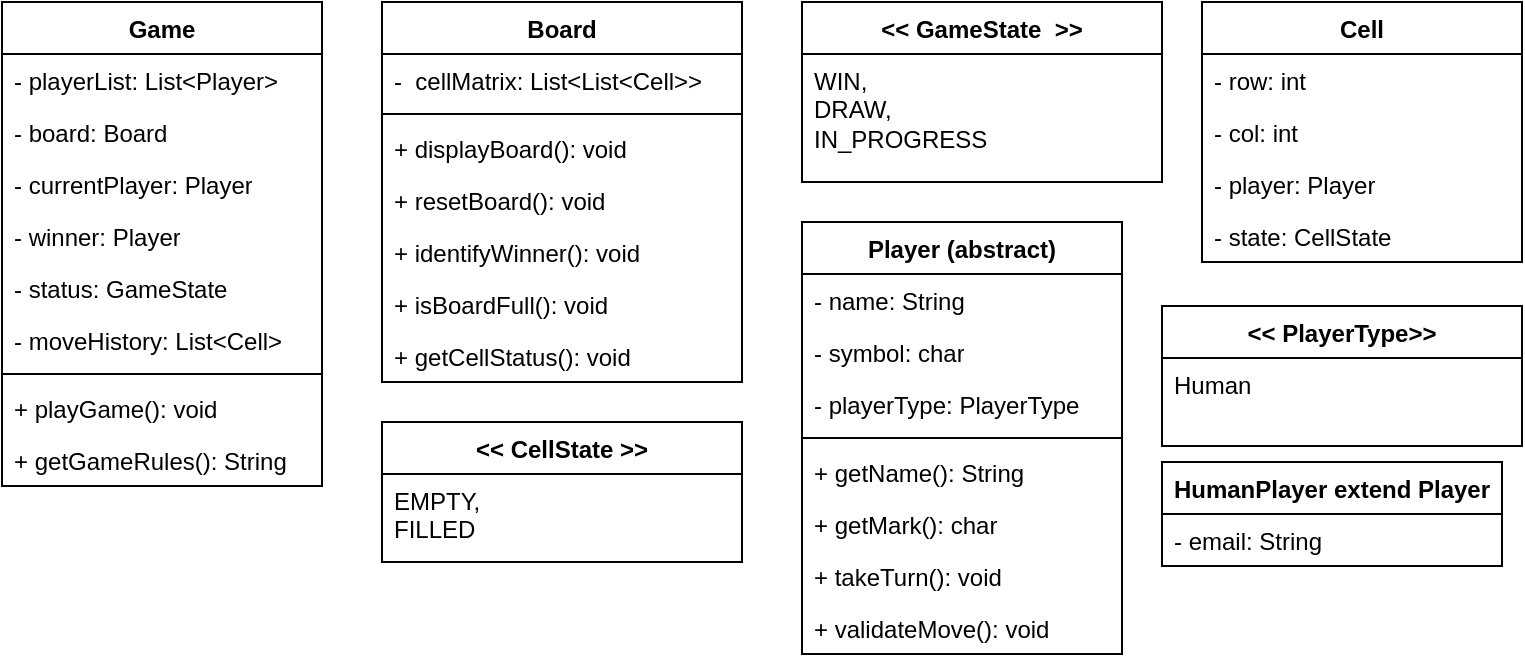 <mxfile version="24.1.0" type="github">
  <diagram name="Page-1" id="UqfjpjDhiWpic3AlMB8R">
    <mxGraphModel dx="1272" dy="539" grid="1" gridSize="10" guides="1" tooltips="1" connect="1" arrows="1" fold="1" page="1" pageScale="1" pageWidth="850" pageHeight="1100" math="0" shadow="0">
      <root>
        <mxCell id="0" />
        <mxCell id="1" parent="0" />
        <mxCell id="m7R3-1gt6JYp2xJdd50r-5" value="Game" style="swimlane;fontStyle=1;align=center;verticalAlign=top;childLayout=stackLayout;horizontal=1;startSize=26;horizontalStack=0;resizeParent=1;resizeParentMax=0;resizeLast=0;collapsible=1;marginBottom=0;whiteSpace=wrap;html=1;" vertex="1" parent="1">
          <mxGeometry x="90" y="80" width="160" height="242" as="geometry" />
        </mxCell>
        <mxCell id="m7R3-1gt6JYp2xJdd50r-6" value="- playerList: List&amp;lt;Player&amp;gt;" style="text;strokeColor=none;fillColor=none;align=left;verticalAlign=top;spacingLeft=4;spacingRight=4;overflow=hidden;rotatable=0;points=[[0,0.5],[1,0.5]];portConstraint=eastwest;whiteSpace=wrap;html=1;" vertex="1" parent="m7R3-1gt6JYp2xJdd50r-5">
          <mxGeometry y="26" width="160" height="26" as="geometry" />
        </mxCell>
        <mxCell id="m7R3-1gt6JYp2xJdd50r-9" value="- board: Board" style="text;strokeColor=none;fillColor=none;align=left;verticalAlign=top;spacingLeft=4;spacingRight=4;overflow=hidden;rotatable=0;points=[[0,0.5],[1,0.5]];portConstraint=eastwest;whiteSpace=wrap;html=1;" vertex="1" parent="m7R3-1gt6JYp2xJdd50r-5">
          <mxGeometry y="52" width="160" height="26" as="geometry" />
        </mxCell>
        <mxCell id="m7R3-1gt6JYp2xJdd50r-10" value="- currentPlayer: Player" style="text;strokeColor=none;fillColor=none;align=left;verticalAlign=top;spacingLeft=4;spacingRight=4;overflow=hidden;rotatable=0;points=[[0,0.5],[1,0.5]];portConstraint=eastwest;whiteSpace=wrap;html=1;" vertex="1" parent="m7R3-1gt6JYp2xJdd50r-5">
          <mxGeometry y="78" width="160" height="26" as="geometry" />
        </mxCell>
        <mxCell id="m7R3-1gt6JYp2xJdd50r-11" value="- winner: Player" style="text;strokeColor=none;fillColor=none;align=left;verticalAlign=top;spacingLeft=4;spacingRight=4;overflow=hidden;rotatable=0;points=[[0,0.5],[1,0.5]];portConstraint=eastwest;whiteSpace=wrap;html=1;" vertex="1" parent="m7R3-1gt6JYp2xJdd50r-5">
          <mxGeometry y="104" width="160" height="26" as="geometry" />
        </mxCell>
        <mxCell id="m7R3-1gt6JYp2xJdd50r-12" value="- status: GameState&amp;nbsp;" style="text;strokeColor=none;fillColor=none;align=left;verticalAlign=top;spacingLeft=4;spacingRight=4;overflow=hidden;rotatable=0;points=[[0,0.5],[1,0.5]];portConstraint=eastwest;whiteSpace=wrap;html=1;" vertex="1" parent="m7R3-1gt6JYp2xJdd50r-5">
          <mxGeometry y="130" width="160" height="26" as="geometry" />
        </mxCell>
        <mxCell id="m7R3-1gt6JYp2xJdd50r-13" value="- moveHistory: List&amp;lt;Cell&amp;gt;&amp;nbsp;" style="text;strokeColor=none;fillColor=none;align=left;verticalAlign=top;spacingLeft=4;spacingRight=4;overflow=hidden;rotatable=0;points=[[0,0.5],[1,0.5]];portConstraint=eastwest;whiteSpace=wrap;html=1;" vertex="1" parent="m7R3-1gt6JYp2xJdd50r-5">
          <mxGeometry y="156" width="160" height="26" as="geometry" />
        </mxCell>
        <mxCell id="m7R3-1gt6JYp2xJdd50r-7" value="" style="line;strokeWidth=1;fillColor=none;align=left;verticalAlign=middle;spacingTop=-1;spacingLeft=3;spacingRight=3;rotatable=0;labelPosition=right;points=[];portConstraint=eastwest;strokeColor=inherit;" vertex="1" parent="m7R3-1gt6JYp2xJdd50r-5">
          <mxGeometry y="182" width="160" height="8" as="geometry" />
        </mxCell>
        <mxCell id="m7R3-1gt6JYp2xJdd50r-8" value="+ playGame(): void" style="text;strokeColor=none;fillColor=none;align=left;verticalAlign=top;spacingLeft=4;spacingRight=4;overflow=hidden;rotatable=0;points=[[0,0.5],[1,0.5]];portConstraint=eastwest;whiteSpace=wrap;html=1;" vertex="1" parent="m7R3-1gt6JYp2xJdd50r-5">
          <mxGeometry y="190" width="160" height="26" as="geometry" />
        </mxCell>
        <mxCell id="m7R3-1gt6JYp2xJdd50r-14" value="+ getGameRules(): String" style="text;strokeColor=none;fillColor=none;align=left;verticalAlign=top;spacingLeft=4;spacingRight=4;overflow=hidden;rotatable=0;points=[[0,0.5],[1,0.5]];portConstraint=eastwest;whiteSpace=wrap;html=1;" vertex="1" parent="m7R3-1gt6JYp2xJdd50r-5">
          <mxGeometry y="216" width="160" height="26" as="geometry" />
        </mxCell>
        <mxCell id="m7R3-1gt6JYp2xJdd50r-15" value="Board" style="swimlane;fontStyle=1;align=center;verticalAlign=top;childLayout=stackLayout;horizontal=1;startSize=26;horizontalStack=0;resizeParent=1;resizeParentMax=0;resizeLast=0;collapsible=1;marginBottom=0;whiteSpace=wrap;html=1;" vertex="1" parent="1">
          <mxGeometry x="280" y="80" width="180" height="190" as="geometry" />
        </mxCell>
        <mxCell id="m7R3-1gt6JYp2xJdd50r-16" value="-&amp;nbsp; cellMatrix: List&amp;lt;List&amp;lt;Cell&amp;gt;&amp;gt;" style="text;strokeColor=none;fillColor=none;align=left;verticalAlign=top;spacingLeft=4;spacingRight=4;overflow=hidden;rotatable=0;points=[[0,0.5],[1,0.5]];portConstraint=eastwest;whiteSpace=wrap;html=1;" vertex="1" parent="m7R3-1gt6JYp2xJdd50r-15">
          <mxGeometry y="26" width="180" height="26" as="geometry" />
        </mxCell>
        <mxCell id="m7R3-1gt6JYp2xJdd50r-22" value="" style="line;strokeWidth=1;fillColor=none;align=left;verticalAlign=middle;spacingTop=-1;spacingLeft=3;spacingRight=3;rotatable=0;labelPosition=right;points=[];portConstraint=eastwest;strokeColor=inherit;" vertex="1" parent="m7R3-1gt6JYp2xJdd50r-15">
          <mxGeometry y="52" width="180" height="8" as="geometry" />
        </mxCell>
        <mxCell id="m7R3-1gt6JYp2xJdd50r-23" value="+ displayBoard(): void" style="text;strokeColor=none;fillColor=none;align=left;verticalAlign=top;spacingLeft=4;spacingRight=4;overflow=hidden;rotatable=0;points=[[0,0.5],[1,0.5]];portConstraint=eastwest;whiteSpace=wrap;html=1;" vertex="1" parent="m7R3-1gt6JYp2xJdd50r-15">
          <mxGeometry y="60" width="180" height="26" as="geometry" />
        </mxCell>
        <mxCell id="m7R3-1gt6JYp2xJdd50r-24" value="+ resetBoard(): void" style="text;strokeColor=none;fillColor=none;align=left;verticalAlign=top;spacingLeft=4;spacingRight=4;overflow=hidden;rotatable=0;points=[[0,0.5],[1,0.5]];portConstraint=eastwest;whiteSpace=wrap;html=1;" vertex="1" parent="m7R3-1gt6JYp2xJdd50r-15">
          <mxGeometry y="86" width="180" height="26" as="geometry" />
        </mxCell>
        <mxCell id="m7R3-1gt6JYp2xJdd50r-25" value="+ identifyWinner(): void" style="text;strokeColor=none;fillColor=none;align=left;verticalAlign=top;spacingLeft=4;spacingRight=4;overflow=hidden;rotatable=0;points=[[0,0.5],[1,0.5]];portConstraint=eastwest;whiteSpace=wrap;html=1;" vertex="1" parent="m7R3-1gt6JYp2xJdd50r-15">
          <mxGeometry y="112" width="180" height="26" as="geometry" />
        </mxCell>
        <mxCell id="m7R3-1gt6JYp2xJdd50r-26" value="+ isBoardFull(): void" style="text;strokeColor=none;fillColor=none;align=left;verticalAlign=top;spacingLeft=4;spacingRight=4;overflow=hidden;rotatable=0;points=[[0,0.5],[1,0.5]];portConstraint=eastwest;whiteSpace=wrap;html=1;" vertex="1" parent="m7R3-1gt6JYp2xJdd50r-15">
          <mxGeometry y="138" width="180" height="26" as="geometry" />
        </mxCell>
        <mxCell id="m7R3-1gt6JYp2xJdd50r-27" value="+ getCellStatus(): void" style="text;strokeColor=none;fillColor=none;align=left;verticalAlign=top;spacingLeft=4;spacingRight=4;overflow=hidden;rotatable=0;points=[[0,0.5],[1,0.5]];portConstraint=eastwest;whiteSpace=wrap;html=1;" vertex="1" parent="m7R3-1gt6JYp2xJdd50r-15">
          <mxGeometry y="164" width="180" height="26" as="geometry" />
        </mxCell>
        <mxCell id="m7R3-1gt6JYp2xJdd50r-42" value="&amp;lt;&amp;lt; GameState&amp;nbsp; &amp;gt;&amp;gt;" style="swimlane;fontStyle=1;align=center;verticalAlign=top;childLayout=stackLayout;horizontal=1;startSize=26;horizontalStack=0;resizeParent=1;resizeParentMax=0;resizeLast=0;collapsible=1;marginBottom=0;whiteSpace=wrap;html=1;" vertex="1" parent="1">
          <mxGeometry x="490" y="80" width="180" height="90" as="geometry" />
        </mxCell>
        <mxCell id="m7R3-1gt6JYp2xJdd50r-43" value="&lt;div&gt;&lt;span style=&quot;font-size: 12px;&quot;&gt;WIN,&lt;/span&gt;&lt;/div&gt;&lt;div&gt;&lt;span style=&quot;font-size: 12px;&quot;&gt;DRAW,&lt;/span&gt;&lt;/div&gt;&lt;div&gt;&lt;span style=&quot;font-size: 12px;&quot;&gt;IN_PROGRESS&lt;/span&gt;&lt;/div&gt;" style="text;strokeColor=none;fillColor=none;align=left;verticalAlign=top;spacingLeft=4;spacingRight=4;overflow=hidden;rotatable=0;points=[[0,0.5],[1,0.5]];portConstraint=eastwest;whiteSpace=wrap;html=1;" vertex="1" parent="m7R3-1gt6JYp2xJdd50r-42">
          <mxGeometry y="26" width="180" height="64" as="geometry" />
        </mxCell>
        <mxCell id="m7R3-1gt6JYp2xJdd50r-50" value="Cell" style="swimlane;fontStyle=1;align=center;verticalAlign=top;childLayout=stackLayout;horizontal=1;startSize=26;horizontalStack=0;resizeParent=1;resizeParentMax=0;resizeLast=0;collapsible=1;marginBottom=0;whiteSpace=wrap;html=1;" vertex="1" parent="1">
          <mxGeometry x="690" y="80" width="160" height="130" as="geometry" />
        </mxCell>
        <mxCell id="m7R3-1gt6JYp2xJdd50r-51" value="- row: int" style="text;strokeColor=none;fillColor=none;align=left;verticalAlign=top;spacingLeft=4;spacingRight=4;overflow=hidden;rotatable=0;points=[[0,0.5],[1,0.5]];portConstraint=eastwest;whiteSpace=wrap;html=1;" vertex="1" parent="m7R3-1gt6JYp2xJdd50r-50">
          <mxGeometry y="26" width="160" height="26" as="geometry" />
        </mxCell>
        <mxCell id="m7R3-1gt6JYp2xJdd50r-52" value="- col: int" style="text;strokeColor=none;fillColor=none;align=left;verticalAlign=top;spacingLeft=4;spacingRight=4;overflow=hidden;rotatable=0;points=[[0,0.5],[1,0.5]];portConstraint=eastwest;whiteSpace=wrap;html=1;" vertex="1" parent="m7R3-1gt6JYp2xJdd50r-50">
          <mxGeometry y="52" width="160" height="26" as="geometry" />
        </mxCell>
        <mxCell id="m7R3-1gt6JYp2xJdd50r-53" value="- player: Player" style="text;strokeColor=none;fillColor=none;align=left;verticalAlign=top;spacingLeft=4;spacingRight=4;overflow=hidden;rotatable=0;points=[[0,0.5],[1,0.5]];portConstraint=eastwest;whiteSpace=wrap;html=1;" vertex="1" parent="m7R3-1gt6JYp2xJdd50r-50">
          <mxGeometry y="78" width="160" height="26" as="geometry" />
        </mxCell>
        <mxCell id="m7R3-1gt6JYp2xJdd50r-54" value="- state: CellState" style="text;strokeColor=none;fillColor=none;align=left;verticalAlign=top;spacingLeft=4;spacingRight=4;overflow=hidden;rotatable=0;points=[[0,0.5],[1,0.5]];portConstraint=eastwest;whiteSpace=wrap;html=1;" vertex="1" parent="m7R3-1gt6JYp2xJdd50r-50">
          <mxGeometry y="104" width="160" height="26" as="geometry" />
        </mxCell>
        <mxCell id="m7R3-1gt6JYp2xJdd50r-60" value="&amp;lt;&amp;lt; CellState&amp;nbsp;&amp;gt;&amp;gt;" style="swimlane;fontStyle=1;align=center;verticalAlign=top;childLayout=stackLayout;horizontal=1;startSize=26;horizontalStack=0;resizeParent=1;resizeParentMax=0;resizeLast=0;collapsible=1;marginBottom=0;whiteSpace=wrap;html=1;" vertex="1" parent="1">
          <mxGeometry x="280" y="290" width="180" height="70" as="geometry" />
        </mxCell>
        <mxCell id="m7R3-1gt6JYp2xJdd50r-61" value="&lt;div&gt;&lt;span style=&quot;font-size: 12px;&quot;&gt;EMPTY,&lt;/span&gt;&lt;/div&gt;&lt;div&gt;&lt;span style=&quot;font-size: 12px;&quot;&gt;FILLED&lt;/span&gt;&lt;/div&gt;" style="text;strokeColor=none;fillColor=none;align=left;verticalAlign=top;spacingLeft=4;spacingRight=4;overflow=hidden;rotatable=0;points=[[0,0.5],[1,0.5]];portConstraint=eastwest;whiteSpace=wrap;html=1;" vertex="1" parent="m7R3-1gt6JYp2xJdd50r-60">
          <mxGeometry y="26" width="180" height="44" as="geometry" />
        </mxCell>
        <mxCell id="m7R3-1gt6JYp2xJdd50r-62" value="Player (abstract)" style="swimlane;fontStyle=1;align=center;verticalAlign=top;childLayout=stackLayout;horizontal=1;startSize=26;horizontalStack=0;resizeParent=1;resizeParentMax=0;resizeLast=0;collapsible=1;marginBottom=0;whiteSpace=wrap;html=1;" vertex="1" parent="1">
          <mxGeometry x="490" y="190" width="160" height="216" as="geometry" />
        </mxCell>
        <mxCell id="m7R3-1gt6JYp2xJdd50r-63" value="- name: String" style="text;strokeColor=none;fillColor=none;align=left;verticalAlign=top;spacingLeft=4;spacingRight=4;overflow=hidden;rotatable=0;points=[[0,0.5],[1,0.5]];portConstraint=eastwest;whiteSpace=wrap;html=1;" vertex="1" parent="m7R3-1gt6JYp2xJdd50r-62">
          <mxGeometry y="26" width="160" height="26" as="geometry" />
        </mxCell>
        <mxCell id="m7R3-1gt6JYp2xJdd50r-64" value="- symbol: char" style="text;strokeColor=none;fillColor=none;align=left;verticalAlign=top;spacingLeft=4;spacingRight=4;overflow=hidden;rotatable=0;points=[[0,0.5],[1,0.5]];portConstraint=eastwest;whiteSpace=wrap;html=1;" vertex="1" parent="m7R3-1gt6JYp2xJdd50r-62">
          <mxGeometry y="52" width="160" height="26" as="geometry" />
        </mxCell>
        <mxCell id="m7R3-1gt6JYp2xJdd50r-65" value="- playerType: PlayerType" style="text;strokeColor=none;fillColor=none;align=left;verticalAlign=top;spacingLeft=4;spacingRight=4;overflow=hidden;rotatable=0;points=[[0,0.5],[1,0.5]];portConstraint=eastwest;whiteSpace=wrap;html=1;" vertex="1" parent="m7R3-1gt6JYp2xJdd50r-62">
          <mxGeometry y="78" width="160" height="26" as="geometry" />
        </mxCell>
        <mxCell id="m7R3-1gt6JYp2xJdd50r-69" value="" style="line;strokeWidth=1;fillColor=none;align=left;verticalAlign=middle;spacingTop=-1;spacingLeft=3;spacingRight=3;rotatable=0;labelPosition=right;points=[];portConstraint=eastwest;strokeColor=inherit;" vertex="1" parent="m7R3-1gt6JYp2xJdd50r-62">
          <mxGeometry y="104" width="160" height="8" as="geometry" />
        </mxCell>
        <mxCell id="m7R3-1gt6JYp2xJdd50r-70" value="+ getName(): String" style="text;strokeColor=none;fillColor=none;align=left;verticalAlign=top;spacingLeft=4;spacingRight=4;overflow=hidden;rotatable=0;points=[[0,0.5],[1,0.5]];portConstraint=eastwest;whiteSpace=wrap;html=1;" vertex="1" parent="m7R3-1gt6JYp2xJdd50r-62">
          <mxGeometry y="112" width="160" height="26" as="geometry" />
        </mxCell>
        <mxCell id="m7R3-1gt6JYp2xJdd50r-71" value="+ getMark(): char" style="text;strokeColor=none;fillColor=none;align=left;verticalAlign=top;spacingLeft=4;spacingRight=4;overflow=hidden;rotatable=0;points=[[0,0.5],[1,0.5]];portConstraint=eastwest;whiteSpace=wrap;html=1;" vertex="1" parent="m7R3-1gt6JYp2xJdd50r-62">
          <mxGeometry y="138" width="160" height="26" as="geometry" />
        </mxCell>
        <mxCell id="m7R3-1gt6JYp2xJdd50r-72" value="+ takeTurn(): void" style="text;strokeColor=none;fillColor=none;align=left;verticalAlign=top;spacingLeft=4;spacingRight=4;overflow=hidden;rotatable=0;points=[[0,0.5],[1,0.5]];portConstraint=eastwest;whiteSpace=wrap;html=1;" vertex="1" parent="m7R3-1gt6JYp2xJdd50r-62">
          <mxGeometry y="164" width="160" height="26" as="geometry" />
        </mxCell>
        <mxCell id="m7R3-1gt6JYp2xJdd50r-73" value="+ validateMove(): void" style="text;strokeColor=none;fillColor=none;align=left;verticalAlign=top;spacingLeft=4;spacingRight=4;overflow=hidden;rotatable=0;points=[[0,0.5],[1,0.5]];portConstraint=eastwest;whiteSpace=wrap;html=1;" vertex="1" parent="m7R3-1gt6JYp2xJdd50r-62">
          <mxGeometry y="190" width="160" height="26" as="geometry" />
        </mxCell>
        <mxCell id="m7R3-1gt6JYp2xJdd50r-74" value="&amp;lt;&amp;lt; PlayerType&amp;gt;&amp;gt;" style="swimlane;fontStyle=1;align=center;verticalAlign=top;childLayout=stackLayout;horizontal=1;startSize=26;horizontalStack=0;resizeParent=1;resizeParentMax=0;resizeLast=0;collapsible=1;marginBottom=0;whiteSpace=wrap;html=1;" vertex="1" parent="1">
          <mxGeometry x="670" y="232" width="180" height="70" as="geometry" />
        </mxCell>
        <mxCell id="m7R3-1gt6JYp2xJdd50r-75" value="&lt;span style=&quot;font-size: 12px;&quot;&gt;Human&lt;/span&gt;" style="text;strokeColor=none;fillColor=none;align=left;verticalAlign=top;spacingLeft=4;spacingRight=4;overflow=hidden;rotatable=0;points=[[0,0.5],[1,0.5]];portConstraint=eastwest;whiteSpace=wrap;html=1;" vertex="1" parent="m7R3-1gt6JYp2xJdd50r-74">
          <mxGeometry y="26" width="180" height="44" as="geometry" />
        </mxCell>
        <mxCell id="m7R3-1gt6JYp2xJdd50r-81" value="HumanPlayer extend Player" style="swimlane;fontStyle=1;align=center;verticalAlign=top;childLayout=stackLayout;horizontal=1;startSize=26;horizontalStack=0;resizeParent=1;resizeParentMax=0;resizeLast=0;collapsible=1;marginBottom=0;whiteSpace=wrap;html=1;" vertex="1" parent="1">
          <mxGeometry x="670" y="310" width="170" height="52" as="geometry" />
        </mxCell>
        <mxCell id="m7R3-1gt6JYp2xJdd50r-82" value="- email: String" style="text;strokeColor=none;fillColor=none;align=left;verticalAlign=top;spacingLeft=4;spacingRight=4;overflow=hidden;rotatable=0;points=[[0,0.5],[1,0.5]];portConstraint=eastwest;whiteSpace=wrap;html=1;" vertex="1" parent="m7R3-1gt6JYp2xJdd50r-81">
          <mxGeometry y="26" width="170" height="26" as="geometry" />
        </mxCell>
      </root>
    </mxGraphModel>
  </diagram>
</mxfile>
